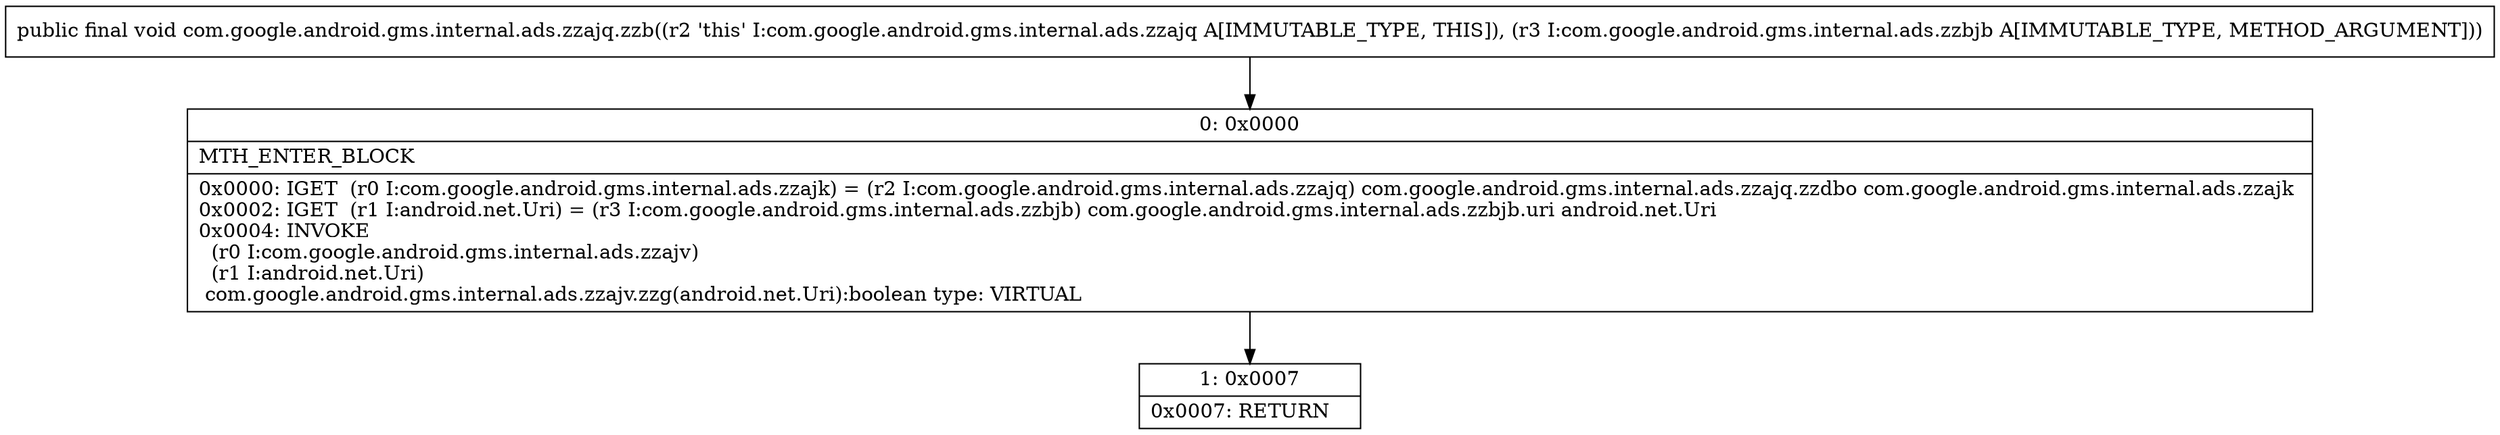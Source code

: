 digraph "CFG forcom.google.android.gms.internal.ads.zzajq.zzb(Lcom\/google\/android\/gms\/internal\/ads\/zzbjb;)V" {
Node_0 [shape=record,label="{0\:\ 0x0000|MTH_ENTER_BLOCK\l|0x0000: IGET  (r0 I:com.google.android.gms.internal.ads.zzajk) = (r2 I:com.google.android.gms.internal.ads.zzajq) com.google.android.gms.internal.ads.zzajq.zzdbo com.google.android.gms.internal.ads.zzajk \l0x0002: IGET  (r1 I:android.net.Uri) = (r3 I:com.google.android.gms.internal.ads.zzbjb) com.google.android.gms.internal.ads.zzbjb.uri android.net.Uri \l0x0004: INVOKE  \l  (r0 I:com.google.android.gms.internal.ads.zzajv)\l  (r1 I:android.net.Uri)\l com.google.android.gms.internal.ads.zzajv.zzg(android.net.Uri):boolean type: VIRTUAL \l}"];
Node_1 [shape=record,label="{1\:\ 0x0007|0x0007: RETURN   \l}"];
MethodNode[shape=record,label="{public final void com.google.android.gms.internal.ads.zzajq.zzb((r2 'this' I:com.google.android.gms.internal.ads.zzajq A[IMMUTABLE_TYPE, THIS]), (r3 I:com.google.android.gms.internal.ads.zzbjb A[IMMUTABLE_TYPE, METHOD_ARGUMENT])) }"];
MethodNode -> Node_0;
Node_0 -> Node_1;
}

